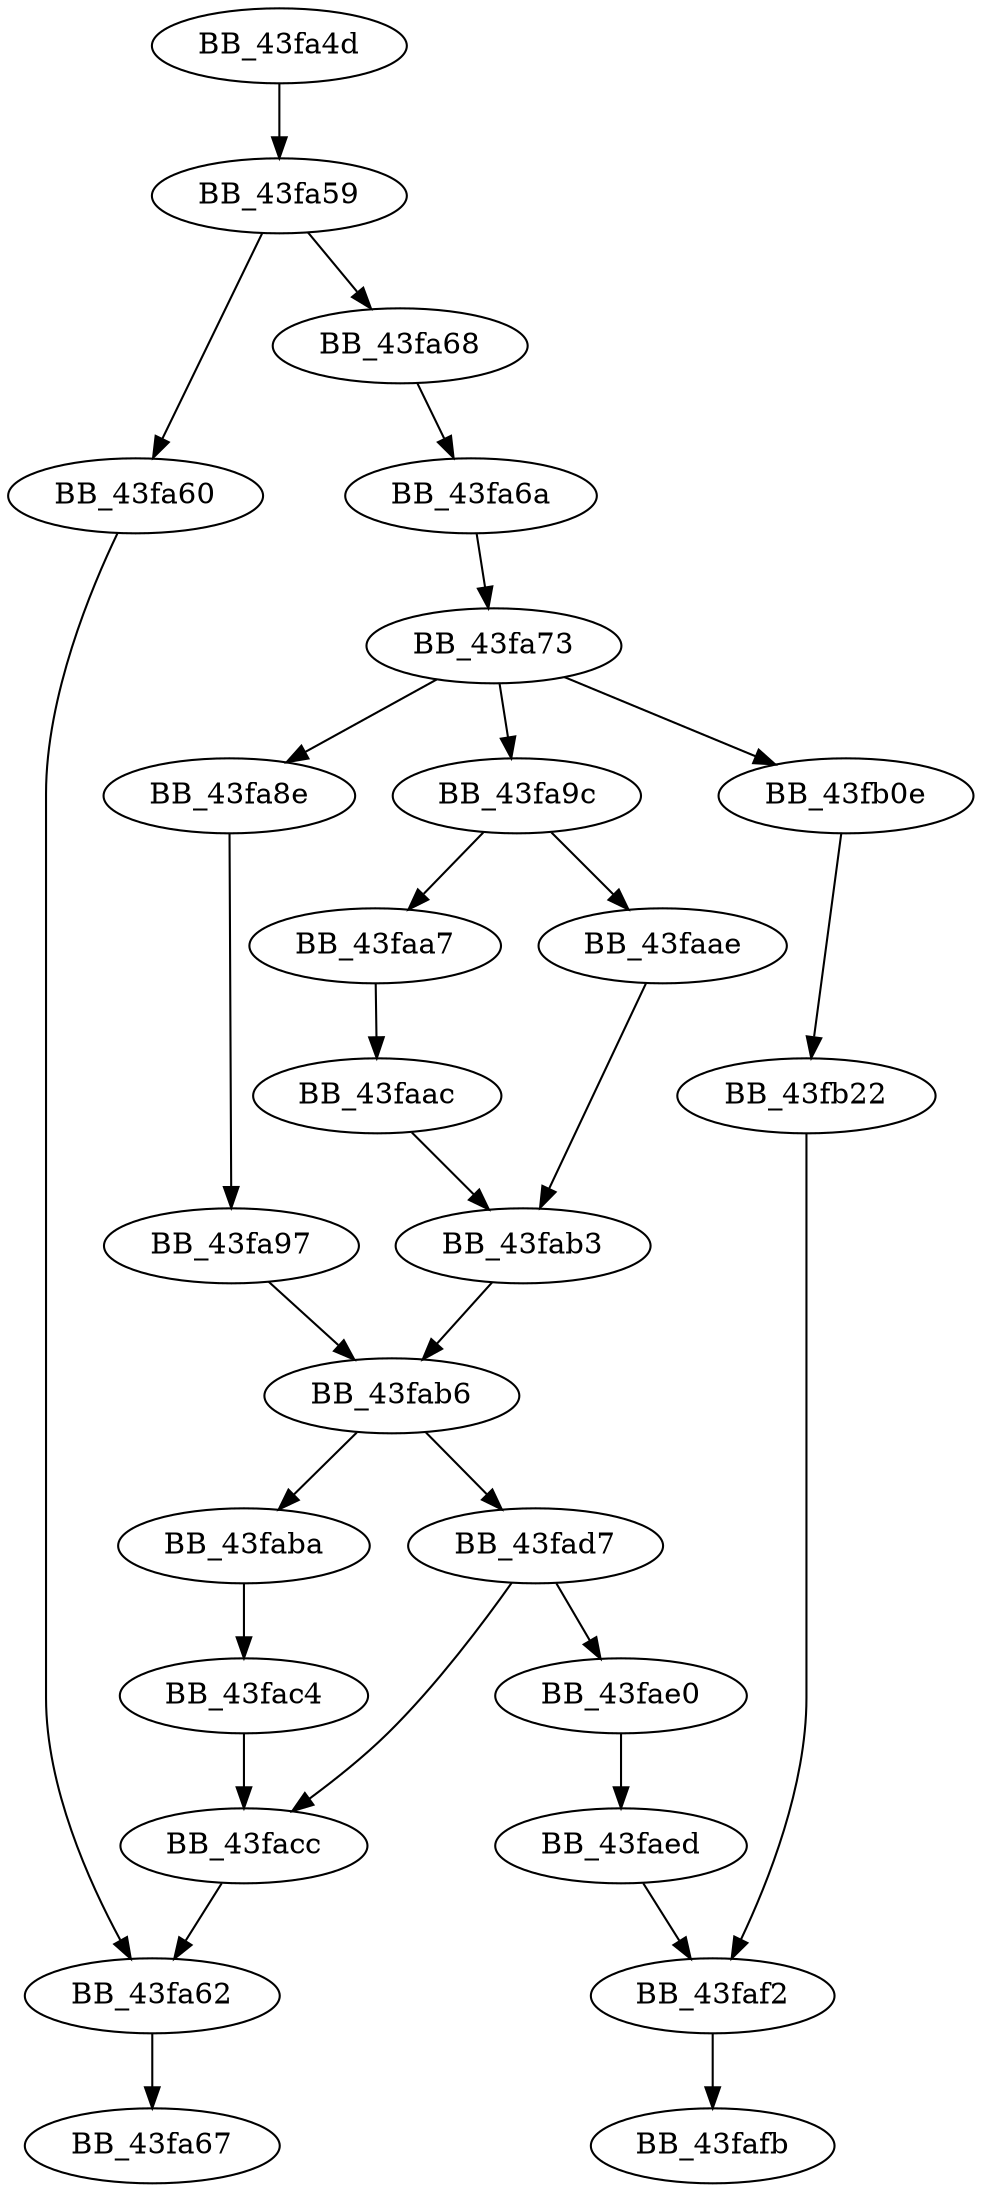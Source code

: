 DiGraph ___RTDynamicCast{
BB_43fa4d->BB_43fa59
BB_43fa59->BB_43fa60
BB_43fa59->BB_43fa68
BB_43fa60->BB_43fa62
BB_43fa62->BB_43fa67
BB_43fa68->BB_43fa6a
BB_43fa6a->BB_43fa73
BB_43fa73->BB_43fa8e
BB_43fa73->BB_43fa9c
BB_43fa73->BB_43fb0e
BB_43fa8e->BB_43fa97
BB_43fa97->BB_43fab6
BB_43fa9c->BB_43faa7
BB_43fa9c->BB_43faae
BB_43faa7->BB_43faac
BB_43faac->BB_43fab3
BB_43faae->BB_43fab3
BB_43fab3->BB_43fab6
BB_43fab6->BB_43faba
BB_43fab6->BB_43fad7
BB_43faba->BB_43fac4
BB_43fac4->BB_43facc
BB_43facc->BB_43fa62
BB_43fad7->BB_43facc
BB_43fad7->BB_43fae0
BB_43fae0->BB_43faed
BB_43faed->BB_43faf2
BB_43faf2->BB_43fafb
BB_43fb0e->BB_43fb22
BB_43fb22->BB_43faf2
}
